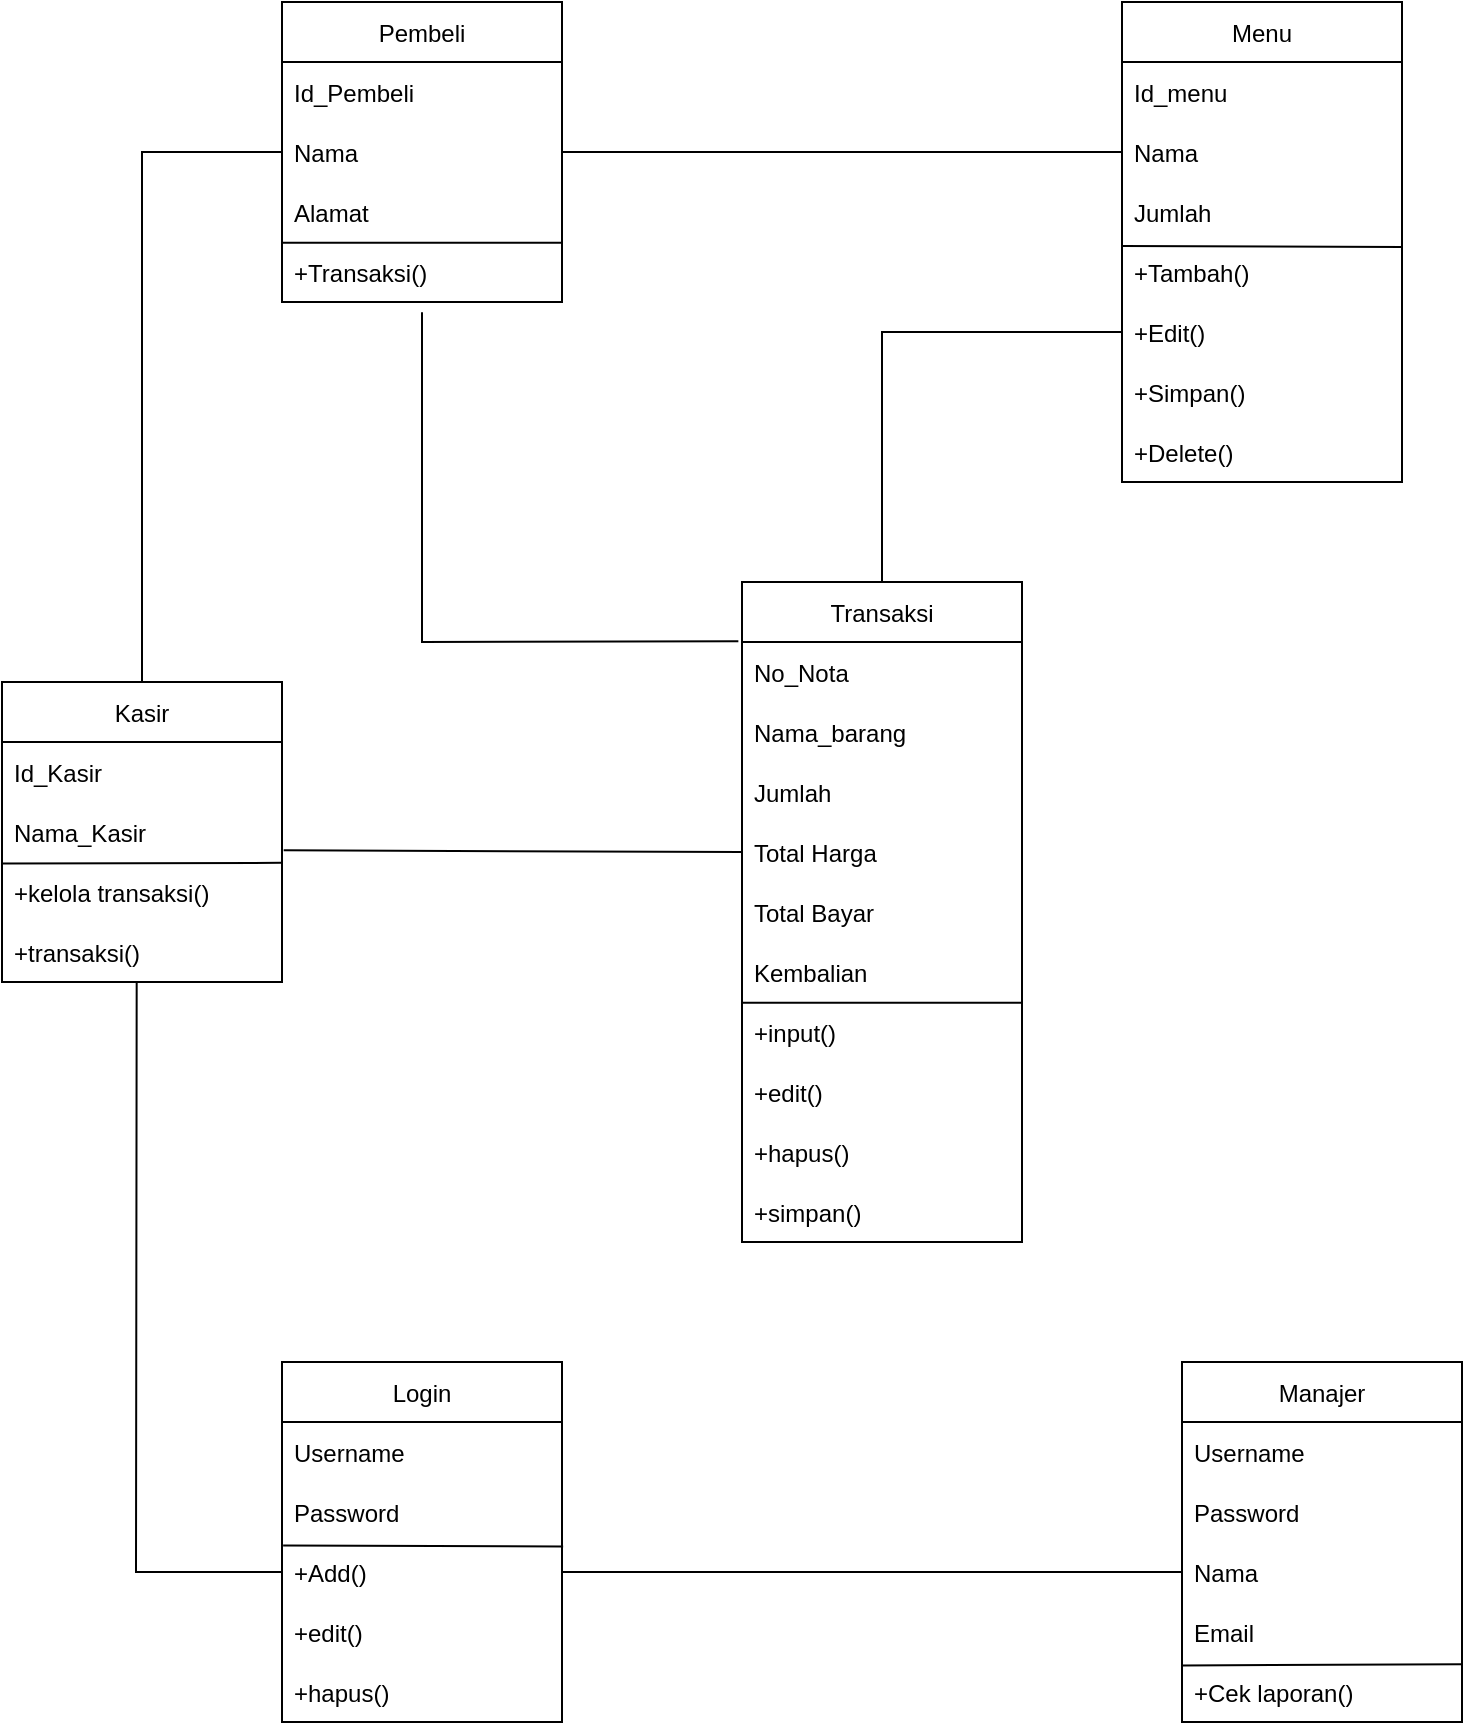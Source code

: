<mxfile version="16.0.3" type="github">
  <diagram id="nyVN2aFLqHgeGnaHPkKM" name="Page-1">
    <mxGraphModel dx="1738" dy="1127" grid="1" gridSize="10" guides="1" tooltips="1" connect="1" arrows="1" fold="1" page="1" pageScale="1" pageWidth="850" pageHeight="1100" math="0" shadow="0">
      <root>
        <mxCell id="0" />
        <mxCell id="1" parent="0" />
        <mxCell id="0SlekGI51xUTJLTot7MF-2" value="Pembeli" style="swimlane;fontStyle=0;childLayout=stackLayout;horizontal=1;startSize=30;horizontalStack=0;resizeParent=1;resizeParentMax=0;resizeLast=0;collapsible=1;marginBottom=0;" vertex="1" parent="1">
          <mxGeometry x="170" y="60" width="140" height="150" as="geometry" />
        </mxCell>
        <mxCell id="0SlekGI51xUTJLTot7MF-3" value="Id_Pembeli" style="text;strokeColor=none;fillColor=none;align=left;verticalAlign=middle;spacingLeft=4;spacingRight=4;overflow=hidden;points=[[0,0.5],[1,0.5]];portConstraint=eastwest;rotatable=0;" vertex="1" parent="0SlekGI51xUTJLTot7MF-2">
          <mxGeometry y="30" width="140" height="30" as="geometry" />
        </mxCell>
        <mxCell id="0SlekGI51xUTJLTot7MF-5" value="Nama" style="text;strokeColor=none;fillColor=none;align=left;verticalAlign=middle;spacingLeft=4;spacingRight=4;overflow=hidden;points=[[0,0.5],[1,0.5]];portConstraint=eastwest;rotatable=0;" vertex="1" parent="0SlekGI51xUTJLTot7MF-2">
          <mxGeometry y="60" width="140" height="30" as="geometry" />
        </mxCell>
        <mxCell id="0SlekGI51xUTJLTot7MF-10" value="Alamat" style="text;strokeColor=none;fillColor=none;align=left;verticalAlign=middle;spacingLeft=4;spacingRight=4;overflow=hidden;points=[[0,0.5],[1,0.5]];portConstraint=eastwest;rotatable=0;" vertex="1" parent="0SlekGI51xUTJLTot7MF-2">
          <mxGeometry y="90" width="140" height="30" as="geometry" />
        </mxCell>
        <mxCell id="0SlekGI51xUTJLTot7MF-27" value="+Transaksi()" style="text;strokeColor=none;fillColor=none;align=left;verticalAlign=middle;spacingLeft=4;spacingRight=4;overflow=hidden;points=[[0,0.5],[1,0.5]];portConstraint=eastwest;rotatable=0;" vertex="1" parent="0SlekGI51xUTJLTot7MF-2">
          <mxGeometry y="120" width="140" height="30" as="geometry" />
        </mxCell>
        <mxCell id="0SlekGI51xUTJLTot7MF-29" value="" style="endArrow=none;html=1;rounded=0;exitX=-0.001;exitY=0.014;exitDx=0;exitDy=0;exitPerimeter=0;entryX=0.997;entryY=0.014;entryDx=0;entryDy=0;entryPerimeter=0;" edge="1" parent="0SlekGI51xUTJLTot7MF-2" source="0SlekGI51xUTJLTot7MF-27" target="0SlekGI51xUTJLTot7MF-27">
          <mxGeometry width="50" height="50" relative="1" as="geometry">
            <mxPoint x="55" y="170" as="sourcePoint" />
            <mxPoint x="105" y="120" as="targetPoint" />
          </mxGeometry>
        </mxCell>
        <mxCell id="0SlekGI51xUTJLTot7MF-6" value="Menu" style="swimlane;fontStyle=0;childLayout=stackLayout;horizontal=1;startSize=30;horizontalStack=0;resizeParent=1;resizeParentMax=0;resizeLast=0;collapsible=1;marginBottom=0;" vertex="1" parent="1">
          <mxGeometry x="590" y="60" width="140" height="240" as="geometry" />
        </mxCell>
        <mxCell id="0SlekGI51xUTJLTot7MF-7" value="Id_menu" style="text;strokeColor=none;fillColor=none;align=left;verticalAlign=middle;spacingLeft=4;spacingRight=4;overflow=hidden;points=[[0,0.5],[1,0.5]];portConstraint=eastwest;rotatable=0;" vertex="1" parent="0SlekGI51xUTJLTot7MF-6">
          <mxGeometry y="30" width="140" height="30" as="geometry" />
        </mxCell>
        <mxCell id="0SlekGI51xUTJLTot7MF-8" value="Nama" style="text;strokeColor=none;fillColor=none;align=left;verticalAlign=middle;spacingLeft=4;spacingRight=4;overflow=hidden;points=[[0,0.5],[1,0.5]];portConstraint=eastwest;rotatable=0;" vertex="1" parent="0SlekGI51xUTJLTot7MF-6">
          <mxGeometry y="60" width="140" height="30" as="geometry" />
        </mxCell>
        <mxCell id="0SlekGI51xUTJLTot7MF-9" value="Jumlah" style="text;strokeColor=none;fillColor=none;align=left;verticalAlign=middle;spacingLeft=4;spacingRight=4;overflow=hidden;points=[[0,0.5],[1,0.5]];portConstraint=eastwest;rotatable=0;" vertex="1" parent="0SlekGI51xUTJLTot7MF-6">
          <mxGeometry y="90" width="140" height="30" as="geometry" />
        </mxCell>
        <mxCell id="0SlekGI51xUTJLTot7MF-30" value="+Tambah()" style="text;strokeColor=none;fillColor=none;align=left;verticalAlign=middle;spacingLeft=4;spacingRight=4;overflow=hidden;points=[[0,0.5],[1,0.5]];portConstraint=eastwest;rotatable=0;" vertex="1" parent="0SlekGI51xUTJLTot7MF-6">
          <mxGeometry y="120" width="140" height="30" as="geometry" />
        </mxCell>
        <mxCell id="0SlekGI51xUTJLTot7MF-31" value="+Edit()" style="text;strokeColor=none;fillColor=none;align=left;verticalAlign=middle;spacingLeft=4;spacingRight=4;overflow=hidden;points=[[0,0.5],[1,0.5]];portConstraint=eastwest;rotatable=0;" vertex="1" parent="0SlekGI51xUTJLTot7MF-6">
          <mxGeometry y="150" width="140" height="30" as="geometry" />
        </mxCell>
        <mxCell id="0SlekGI51xUTJLTot7MF-32" value="" style="endArrow=none;html=1;rounded=0;exitX=0;exitY=0.067;exitDx=0;exitDy=0;exitPerimeter=0;entryX=1;entryY=0.082;entryDx=0;entryDy=0;entryPerimeter=0;" edge="1" parent="0SlekGI51xUTJLTot7MF-6" source="0SlekGI51xUTJLTot7MF-30" target="0SlekGI51xUTJLTot7MF-30">
          <mxGeometry width="50" height="50" relative="1" as="geometry">
            <mxPoint y="150" as="sourcePoint" />
            <mxPoint x="50" y="100" as="targetPoint" />
          </mxGeometry>
        </mxCell>
        <mxCell id="0SlekGI51xUTJLTot7MF-33" value="+Simpan()" style="text;strokeColor=none;fillColor=none;align=left;verticalAlign=middle;spacingLeft=4;spacingRight=4;overflow=hidden;points=[[0,0.5],[1,0.5]];portConstraint=eastwest;rotatable=0;" vertex="1" parent="0SlekGI51xUTJLTot7MF-6">
          <mxGeometry y="180" width="140" height="30" as="geometry" />
        </mxCell>
        <mxCell id="0SlekGI51xUTJLTot7MF-34" value="+Delete()" style="text;strokeColor=none;fillColor=none;align=left;verticalAlign=middle;spacingLeft=4;spacingRight=4;overflow=hidden;points=[[0,0.5],[1,0.5]];portConstraint=eastwest;rotatable=0;" vertex="1" parent="0SlekGI51xUTJLTot7MF-6">
          <mxGeometry y="210" width="140" height="30" as="geometry" />
        </mxCell>
        <mxCell id="0SlekGI51xUTJLTot7MF-11" value="Kasir" style="swimlane;fontStyle=0;childLayout=stackLayout;horizontal=1;startSize=30;horizontalStack=0;resizeParent=1;resizeParentMax=0;resizeLast=0;collapsible=1;marginBottom=0;" vertex="1" parent="1">
          <mxGeometry x="30" y="400" width="140" height="150" as="geometry" />
        </mxCell>
        <mxCell id="0SlekGI51xUTJLTot7MF-12" value="Id_Kasir" style="text;strokeColor=none;fillColor=none;align=left;verticalAlign=middle;spacingLeft=4;spacingRight=4;overflow=hidden;points=[[0,0.5],[1,0.5]];portConstraint=eastwest;rotatable=0;" vertex="1" parent="0SlekGI51xUTJLTot7MF-11">
          <mxGeometry y="30" width="140" height="30" as="geometry" />
        </mxCell>
        <mxCell id="0SlekGI51xUTJLTot7MF-13" value="Nama_Kasir" style="text;strokeColor=none;fillColor=none;align=left;verticalAlign=middle;spacingLeft=4;spacingRight=4;overflow=hidden;points=[[0,0.5],[1,0.5]];portConstraint=eastwest;rotatable=0;" vertex="1" parent="0SlekGI51xUTJLTot7MF-11">
          <mxGeometry y="60" width="140" height="30" as="geometry" />
        </mxCell>
        <mxCell id="0SlekGI51xUTJLTot7MF-14" value="+kelola transaksi()" style="text;strokeColor=none;fillColor=none;align=left;verticalAlign=middle;spacingLeft=4;spacingRight=4;overflow=hidden;points=[[0,0.5],[1,0.5]];portConstraint=eastwest;rotatable=0;" vertex="1" parent="0SlekGI51xUTJLTot7MF-11">
          <mxGeometry y="90" width="140" height="30" as="geometry" />
        </mxCell>
        <mxCell id="0SlekGI51xUTJLTot7MF-44" value="+transaksi()" style="text;strokeColor=none;fillColor=none;align=left;verticalAlign=middle;spacingLeft=4;spacingRight=4;overflow=hidden;points=[[0,0.5],[1,0.5]];portConstraint=eastwest;rotatable=0;" vertex="1" parent="0SlekGI51xUTJLTot7MF-11">
          <mxGeometry y="120" width="140" height="30" as="geometry" />
        </mxCell>
        <mxCell id="0SlekGI51xUTJLTot7MF-45" value="" style="endArrow=none;html=1;rounded=0;exitX=0.002;exitY=0.025;exitDx=0;exitDy=0;exitPerimeter=0;entryX=1.002;entryY=0.014;entryDx=0;entryDy=0;entryPerimeter=0;" edge="1" parent="0SlekGI51xUTJLTot7MF-11" source="0SlekGI51xUTJLTot7MF-14" target="0SlekGI51xUTJLTot7MF-14">
          <mxGeometry width="50" height="50" relative="1" as="geometry">
            <mxPoint y="170" as="sourcePoint" />
            <mxPoint x="50" y="120" as="targetPoint" />
          </mxGeometry>
        </mxCell>
        <mxCell id="0SlekGI51xUTJLTot7MF-15" value="Transaksi" style="swimlane;fontStyle=0;childLayout=stackLayout;horizontal=1;startSize=30;horizontalStack=0;resizeParent=1;resizeParentMax=0;resizeLast=0;collapsible=1;marginBottom=0;" vertex="1" parent="1">
          <mxGeometry x="400" y="350" width="140" height="330" as="geometry" />
        </mxCell>
        <mxCell id="0SlekGI51xUTJLTot7MF-16" value="No_Nota" style="text;strokeColor=none;fillColor=none;align=left;verticalAlign=middle;spacingLeft=4;spacingRight=4;overflow=hidden;points=[[0,0.5],[1,0.5]];portConstraint=eastwest;rotatable=0;" vertex="1" parent="0SlekGI51xUTJLTot7MF-15">
          <mxGeometry y="30" width="140" height="30" as="geometry" />
        </mxCell>
        <mxCell id="0SlekGI51xUTJLTot7MF-17" value="Nama_barang" style="text;strokeColor=none;fillColor=none;align=left;verticalAlign=middle;spacingLeft=4;spacingRight=4;overflow=hidden;points=[[0,0.5],[1,0.5]];portConstraint=eastwest;rotatable=0;" vertex="1" parent="0SlekGI51xUTJLTot7MF-15">
          <mxGeometry y="60" width="140" height="30" as="geometry" />
        </mxCell>
        <mxCell id="0SlekGI51xUTJLTot7MF-18" value="Jumlah" style="text;strokeColor=none;fillColor=none;align=left;verticalAlign=middle;spacingLeft=4;spacingRight=4;overflow=hidden;points=[[0,0.5],[1,0.5]];portConstraint=eastwest;rotatable=0;" vertex="1" parent="0SlekGI51xUTJLTot7MF-15">
          <mxGeometry y="90" width="140" height="30" as="geometry" />
        </mxCell>
        <mxCell id="0SlekGI51xUTJLTot7MF-36" value="Total Harga" style="text;strokeColor=none;fillColor=none;align=left;verticalAlign=middle;spacingLeft=4;spacingRight=4;overflow=hidden;points=[[0,0.5],[1,0.5]];portConstraint=eastwest;rotatable=0;" vertex="1" parent="0SlekGI51xUTJLTot7MF-15">
          <mxGeometry y="120" width="140" height="30" as="geometry" />
        </mxCell>
        <mxCell id="0SlekGI51xUTJLTot7MF-35" value="Total Bayar" style="text;strokeColor=none;fillColor=none;align=left;verticalAlign=middle;spacingLeft=4;spacingRight=4;overflow=hidden;points=[[0,0.5],[1,0.5]];portConstraint=eastwest;rotatable=0;" vertex="1" parent="0SlekGI51xUTJLTot7MF-15">
          <mxGeometry y="150" width="140" height="30" as="geometry" />
        </mxCell>
        <mxCell id="0SlekGI51xUTJLTot7MF-37" value="Kembalian" style="text;strokeColor=none;fillColor=none;align=left;verticalAlign=middle;spacingLeft=4;spacingRight=4;overflow=hidden;points=[[0,0.5],[1,0.5]];portConstraint=eastwest;rotatable=0;" vertex="1" parent="0SlekGI51xUTJLTot7MF-15">
          <mxGeometry y="180" width="140" height="30" as="geometry" />
        </mxCell>
        <mxCell id="0SlekGI51xUTJLTot7MF-38" value="+input()" style="text;strokeColor=none;fillColor=none;align=left;verticalAlign=middle;spacingLeft=4;spacingRight=4;overflow=hidden;points=[[0,0.5],[1,0.5]];portConstraint=eastwest;rotatable=0;" vertex="1" parent="0SlekGI51xUTJLTot7MF-15">
          <mxGeometry y="210" width="140" height="30" as="geometry" />
        </mxCell>
        <mxCell id="0SlekGI51xUTJLTot7MF-40" value="" style="endArrow=none;html=1;rounded=0;exitX=-0.001;exitY=0.014;exitDx=0;exitDy=0;exitPerimeter=0;entryX=1.001;entryY=0.014;entryDx=0;entryDy=0;entryPerimeter=0;" edge="1" parent="0SlekGI51xUTJLTot7MF-15" source="0SlekGI51xUTJLTot7MF-38" target="0SlekGI51xUTJLTot7MF-38">
          <mxGeometry width="50" height="50" relative="1" as="geometry">
            <mxPoint x="80" y="220" as="sourcePoint" />
            <mxPoint x="130" y="170" as="targetPoint" />
          </mxGeometry>
        </mxCell>
        <mxCell id="0SlekGI51xUTJLTot7MF-41" value="+edit()" style="text;strokeColor=none;fillColor=none;align=left;verticalAlign=middle;spacingLeft=4;spacingRight=4;overflow=hidden;points=[[0,0.5],[1,0.5]];portConstraint=eastwest;rotatable=0;" vertex="1" parent="0SlekGI51xUTJLTot7MF-15">
          <mxGeometry y="240" width="140" height="30" as="geometry" />
        </mxCell>
        <mxCell id="0SlekGI51xUTJLTot7MF-42" value="+hapus()" style="text;strokeColor=none;fillColor=none;align=left;verticalAlign=middle;spacingLeft=4;spacingRight=4;overflow=hidden;points=[[0,0.5],[1,0.5]];portConstraint=eastwest;rotatable=0;" vertex="1" parent="0SlekGI51xUTJLTot7MF-15">
          <mxGeometry y="270" width="140" height="30" as="geometry" />
        </mxCell>
        <mxCell id="0SlekGI51xUTJLTot7MF-43" value="+simpan()" style="text;strokeColor=none;fillColor=none;align=left;verticalAlign=middle;spacingLeft=4;spacingRight=4;overflow=hidden;points=[[0,0.5],[1,0.5]];portConstraint=eastwest;rotatable=0;" vertex="1" parent="0SlekGI51xUTJLTot7MF-15">
          <mxGeometry y="300" width="140" height="30" as="geometry" />
        </mxCell>
        <mxCell id="0SlekGI51xUTJLTot7MF-19" value="Login" style="swimlane;fontStyle=0;childLayout=stackLayout;horizontal=1;startSize=30;horizontalStack=0;resizeParent=1;resizeParentMax=0;resizeLast=0;collapsible=1;marginBottom=0;" vertex="1" parent="1">
          <mxGeometry x="170" y="740" width="140" height="180" as="geometry" />
        </mxCell>
        <mxCell id="0SlekGI51xUTJLTot7MF-20" value="Username" style="text;strokeColor=none;fillColor=none;align=left;verticalAlign=middle;spacingLeft=4;spacingRight=4;overflow=hidden;points=[[0,0.5],[1,0.5]];portConstraint=eastwest;rotatable=0;" vertex="1" parent="0SlekGI51xUTJLTot7MF-19">
          <mxGeometry y="30" width="140" height="30" as="geometry" />
        </mxCell>
        <mxCell id="0SlekGI51xUTJLTot7MF-21" value="Password" style="text;strokeColor=none;fillColor=none;align=left;verticalAlign=middle;spacingLeft=4;spacingRight=4;overflow=hidden;points=[[0,0.5],[1,0.5]];portConstraint=eastwest;rotatable=0;" vertex="1" parent="0SlekGI51xUTJLTot7MF-19">
          <mxGeometry y="60" width="140" height="30" as="geometry" />
        </mxCell>
        <mxCell id="0SlekGI51xUTJLTot7MF-22" value="+Add()" style="text;strokeColor=none;fillColor=none;align=left;verticalAlign=middle;spacingLeft=4;spacingRight=4;overflow=hidden;points=[[0,0.5],[1,0.5]];portConstraint=eastwest;rotatable=0;" vertex="1" parent="0SlekGI51xUTJLTot7MF-19">
          <mxGeometry y="90" width="140" height="30" as="geometry" />
        </mxCell>
        <mxCell id="0SlekGI51xUTJLTot7MF-47" value="" style="endArrow=none;html=1;rounded=0;exitX=0.004;exitY=0.059;exitDx=0;exitDy=0;exitPerimeter=0;entryX=1.004;entryY=0.074;entryDx=0;entryDy=0;entryPerimeter=0;" edge="1" parent="0SlekGI51xUTJLTot7MF-19" source="0SlekGI51xUTJLTot7MF-22" target="0SlekGI51xUTJLTot7MF-22">
          <mxGeometry width="50" height="50" relative="1" as="geometry">
            <mxPoint x="100" y="40" as="sourcePoint" />
            <mxPoint x="150" y="-10" as="targetPoint" />
          </mxGeometry>
        </mxCell>
        <mxCell id="0SlekGI51xUTJLTot7MF-48" value="+edit()" style="text;strokeColor=none;fillColor=none;align=left;verticalAlign=middle;spacingLeft=4;spacingRight=4;overflow=hidden;points=[[0,0.5],[1,0.5]];portConstraint=eastwest;rotatable=0;" vertex="1" parent="0SlekGI51xUTJLTot7MF-19">
          <mxGeometry y="120" width="140" height="30" as="geometry" />
        </mxCell>
        <mxCell id="0SlekGI51xUTJLTot7MF-49" value="+hapus()" style="text;strokeColor=none;fillColor=none;align=left;verticalAlign=middle;spacingLeft=4;spacingRight=4;overflow=hidden;points=[[0,0.5],[1,0.5]];portConstraint=eastwest;rotatable=0;" vertex="1" parent="0SlekGI51xUTJLTot7MF-19">
          <mxGeometry y="150" width="140" height="30" as="geometry" />
        </mxCell>
        <mxCell id="0SlekGI51xUTJLTot7MF-23" value="Manajer" style="swimlane;fontStyle=0;childLayout=stackLayout;horizontal=1;startSize=30;horizontalStack=0;resizeParent=1;resizeParentMax=0;resizeLast=0;collapsible=1;marginBottom=0;" vertex="1" parent="1">
          <mxGeometry x="620" y="740" width="140" height="180" as="geometry" />
        </mxCell>
        <mxCell id="0SlekGI51xUTJLTot7MF-24" value="Username" style="text;strokeColor=none;fillColor=none;align=left;verticalAlign=middle;spacingLeft=4;spacingRight=4;overflow=hidden;points=[[0,0.5],[1,0.5]];portConstraint=eastwest;rotatable=0;" vertex="1" parent="0SlekGI51xUTJLTot7MF-23">
          <mxGeometry y="30" width="140" height="30" as="geometry" />
        </mxCell>
        <mxCell id="0SlekGI51xUTJLTot7MF-25" value="Password" style="text;strokeColor=none;fillColor=none;align=left;verticalAlign=middle;spacingLeft=4;spacingRight=4;overflow=hidden;points=[[0,0.5],[1,0.5]];portConstraint=eastwest;rotatable=0;" vertex="1" parent="0SlekGI51xUTJLTot7MF-23">
          <mxGeometry y="60" width="140" height="30" as="geometry" />
        </mxCell>
        <mxCell id="0SlekGI51xUTJLTot7MF-26" value="Nama" style="text;strokeColor=none;fillColor=none;align=left;verticalAlign=middle;spacingLeft=4;spacingRight=4;overflow=hidden;points=[[0,0.5],[1,0.5]];portConstraint=eastwest;rotatable=0;" vertex="1" parent="0SlekGI51xUTJLTot7MF-23">
          <mxGeometry y="90" width="140" height="30" as="geometry" />
        </mxCell>
        <mxCell id="0SlekGI51xUTJLTot7MF-50" value="Email" style="text;strokeColor=none;fillColor=none;align=left;verticalAlign=middle;spacingLeft=4;spacingRight=4;overflow=hidden;points=[[0,0.5],[1,0.5]];portConstraint=eastwest;rotatable=0;" vertex="1" parent="0SlekGI51xUTJLTot7MF-23">
          <mxGeometry y="120" width="140" height="30" as="geometry" />
        </mxCell>
        <mxCell id="0SlekGI51xUTJLTot7MF-51" value="+Cek laporan()" style="text;strokeColor=none;fillColor=none;align=left;verticalAlign=middle;spacingLeft=4;spacingRight=4;overflow=hidden;points=[[0,0.5],[1,0.5]];portConstraint=eastwest;rotatable=0;" vertex="1" parent="0SlekGI51xUTJLTot7MF-23">
          <mxGeometry y="150" width="140" height="30" as="geometry" />
        </mxCell>
        <mxCell id="0SlekGI51xUTJLTot7MF-52" value="" style="endArrow=none;html=1;rounded=0;exitX=0.001;exitY=0.058;exitDx=0;exitDy=0;exitPerimeter=0;entryX=0.999;entryY=0.039;entryDx=0;entryDy=0;entryPerimeter=0;" edge="1" parent="0SlekGI51xUTJLTot7MF-23" source="0SlekGI51xUTJLTot7MF-51" target="0SlekGI51xUTJLTot7MF-51">
          <mxGeometry width="50" height="50" relative="1" as="geometry">
            <mxPoint x="60" y="150" as="sourcePoint" />
            <mxPoint x="110" y="100" as="targetPoint" />
          </mxGeometry>
        </mxCell>
        <mxCell id="0SlekGI51xUTJLTot7MF-54" value="" style="endArrow=none;html=1;rounded=0;exitX=1;exitY=0.5;exitDx=0;exitDy=0;entryX=0;entryY=0.5;entryDx=0;entryDy=0;" edge="1" parent="1" source="0SlekGI51xUTJLTot7MF-5" target="0SlekGI51xUTJLTot7MF-8">
          <mxGeometry width="50" height="50" relative="1" as="geometry">
            <mxPoint x="490" y="270" as="sourcePoint" />
            <mxPoint x="540" y="220" as="targetPoint" />
          </mxGeometry>
        </mxCell>
        <mxCell id="0SlekGI51xUTJLTot7MF-55" value="" style="endArrow=none;html=1;rounded=0;entryX=0.5;entryY=1.172;entryDx=0;entryDy=0;entryPerimeter=0;exitX=-0.013;exitY=-0.012;exitDx=0;exitDy=0;exitPerimeter=0;" edge="1" parent="1" source="0SlekGI51xUTJLTot7MF-16" target="0SlekGI51xUTJLTot7MF-27">
          <mxGeometry width="50" height="50" relative="1" as="geometry">
            <mxPoint x="490" y="270" as="sourcePoint" />
            <mxPoint x="540" y="220" as="targetPoint" />
            <Array as="points">
              <mxPoint x="240" y="380" />
            </Array>
          </mxGeometry>
        </mxCell>
        <mxCell id="0SlekGI51xUTJLTot7MF-56" value="" style="endArrow=none;html=1;rounded=0;exitX=1.006;exitY=-0.195;exitDx=0;exitDy=0;exitPerimeter=0;entryX=0;entryY=0.5;entryDx=0;entryDy=0;" edge="1" parent="1" source="0SlekGI51xUTJLTot7MF-14" target="0SlekGI51xUTJLTot7MF-36">
          <mxGeometry width="50" height="50" relative="1" as="geometry">
            <mxPoint x="490" y="400" as="sourcePoint" />
            <mxPoint x="540" y="350" as="targetPoint" />
          </mxGeometry>
        </mxCell>
        <mxCell id="0SlekGI51xUTJLTot7MF-57" value="" style="endArrow=none;html=1;rounded=0;entryX=0;entryY=0.5;entryDx=0;entryDy=0;exitX=0.5;exitY=0;exitDx=0;exitDy=0;" edge="1" parent="1" source="0SlekGI51xUTJLTot7MF-15" target="0SlekGI51xUTJLTot7MF-31">
          <mxGeometry width="50" height="50" relative="1" as="geometry">
            <mxPoint x="560" y="360" as="sourcePoint" />
            <mxPoint x="610" y="310" as="targetPoint" />
            <Array as="points">
              <mxPoint x="470" y="225" />
            </Array>
          </mxGeometry>
        </mxCell>
        <mxCell id="0SlekGI51xUTJLTot7MF-58" value="" style="endArrow=none;html=1;rounded=0;entryX=0;entryY=0.5;entryDx=0;entryDy=0;exitX=0.5;exitY=0;exitDx=0;exitDy=0;" edge="1" parent="1" source="0SlekGI51xUTJLTot7MF-11" target="0SlekGI51xUTJLTot7MF-5">
          <mxGeometry width="50" height="50" relative="1" as="geometry">
            <mxPoint x="530" y="360" as="sourcePoint" />
            <mxPoint x="580" y="310" as="targetPoint" />
            <Array as="points">
              <mxPoint x="100" y="135" />
            </Array>
          </mxGeometry>
        </mxCell>
        <mxCell id="0SlekGI51xUTJLTot7MF-60" value="" style="endArrow=none;html=1;rounded=0;entryX=0.481;entryY=1.011;entryDx=0;entryDy=0;entryPerimeter=0;exitX=0;exitY=0.5;exitDx=0;exitDy=0;" edge="1" parent="1" source="0SlekGI51xUTJLTot7MF-22" target="0SlekGI51xUTJLTot7MF-44">
          <mxGeometry width="50" height="50" relative="1" as="geometry">
            <mxPoint x="530" y="670" as="sourcePoint" />
            <mxPoint x="580" y="620" as="targetPoint" />
            <Array as="points">
              <mxPoint x="97" y="845" />
            </Array>
          </mxGeometry>
        </mxCell>
        <mxCell id="0SlekGI51xUTJLTot7MF-61" value="" style="endArrow=none;html=1;rounded=0;exitX=1;exitY=0.5;exitDx=0;exitDy=0;entryX=0;entryY=0.5;entryDx=0;entryDy=0;" edge="1" parent="1" source="0SlekGI51xUTJLTot7MF-22" target="0SlekGI51xUTJLTot7MF-26">
          <mxGeometry width="50" height="50" relative="1" as="geometry">
            <mxPoint x="450" y="800" as="sourcePoint" />
            <mxPoint x="500" y="750" as="targetPoint" />
          </mxGeometry>
        </mxCell>
      </root>
    </mxGraphModel>
  </diagram>
</mxfile>
